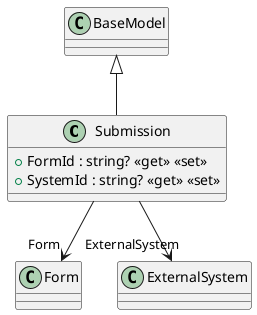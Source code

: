 @startuml
class Submission {
    + FormId : string? <<get>> <<set>>
    + SystemId : string? <<get>> <<set>>
}
BaseModel <|-- Submission
Submission --> "Form" Form
Submission --> "ExternalSystem" ExternalSystem
@enduml
